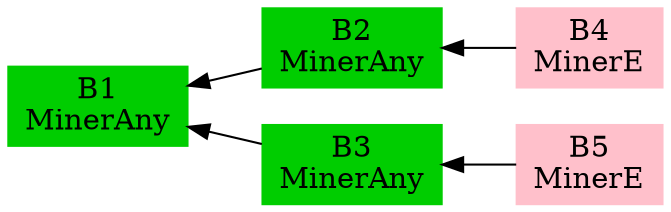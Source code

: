 digraph G {
  rankdir=RL;
  node [shape=box, style="filled", color="green3"]

  B1 [label="B1\nMinerAny"]
  B2 [label="B2\nMinerAny"]
  B3 [label="B3\nMinerAny"]
  B4 [label="B4\nMinerE",   color=pink]
  B5 [label="B5\nMinerE",   color=pink]

  B4 -> B2 -> B1
  B5 -> B3 -> B1
}